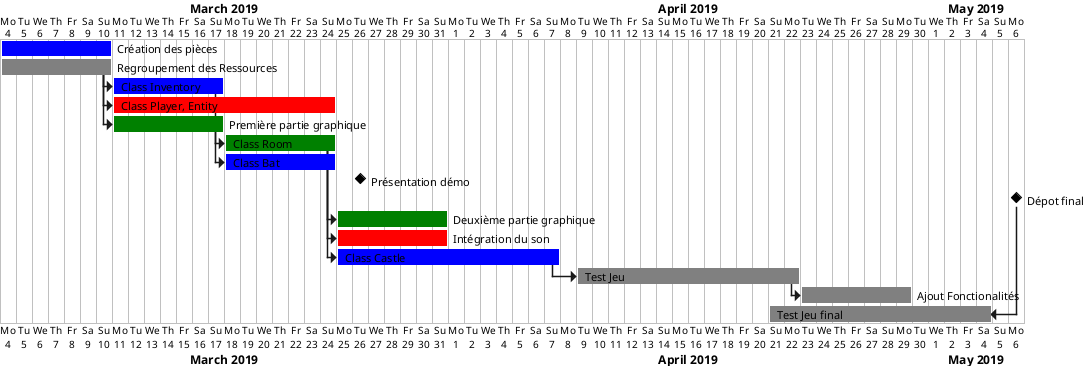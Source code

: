 @startgantt
project starts the 2019/03/04

[ Création des pièces ] lasts 7 days
[ Création des pièces ] is colored in Blue
[ Regroupement des Ressources ] lasts 7 days
[ Regroupement des Ressources ] is colored in Grey
[ Class Inventory ] lasts 7 days
[ Class Inventory ] is colored in Blue
[ Regroupement des Ressources ] -> [ Class Inventory ]
[ Class Player, Entity ] lasts 14 days
[ Class Player, Entity ] is colored in Red
[ Regroupement des Ressources ] -> [ Class Player, Entity ]
[ Première partie graphique ] lasts 7 days
[ Première partie graphique ] is colored in Green
[ Regroupement des Ressources ] -> [ Première partie graphique ]
[ Class Room ] lasts 7 days
[ Class Room ] is colored in Green
[ Première partie graphique ] -> [ Class Room ]
[ Class Bat ] lasts 7 days
[ Class Bat ] is colored in Blue
[ Class Inventory ] -> [ Class Bat ]

[ Présentation démo ] happens the 2019/03/26
[ Dépot final ] happens the 2019/05/06

[ Deuxième partie graphique ] lasts 7 days
[ Deuxième partie graphique ] is colored in Green
[ Class Room ] -> [ Deuxième partie graphique ]
[ Intégration du son ] lasts 7 days
[ Intégration du son ] is colored in Red
[ Class Room ] -> [ Intégration du son ]
[ Class Castle ] lasts 14 days
[ Class Castle ] is colored in Blue
[ Class Room ] -> [ Class Castle ]

[ Test Jeu ] lasts 14 days
[ Test Jeu ] is colored in Grey
[ Test Jeu ] starts 1 day after [ Class Castle ]'s end
[ Ajout Fonctionalités ] lasts  7 days
[ Ajout Fonctionalités ] is colored in Grey
[ Test Jeu ] -> [ Ajout Fonctionalités ]
[ Test Jeu final ] lasts 14 days and ends 1 day before [ Dépot final ]'s start
[ Test Jeu final ] is colored in Grey
@endgantt